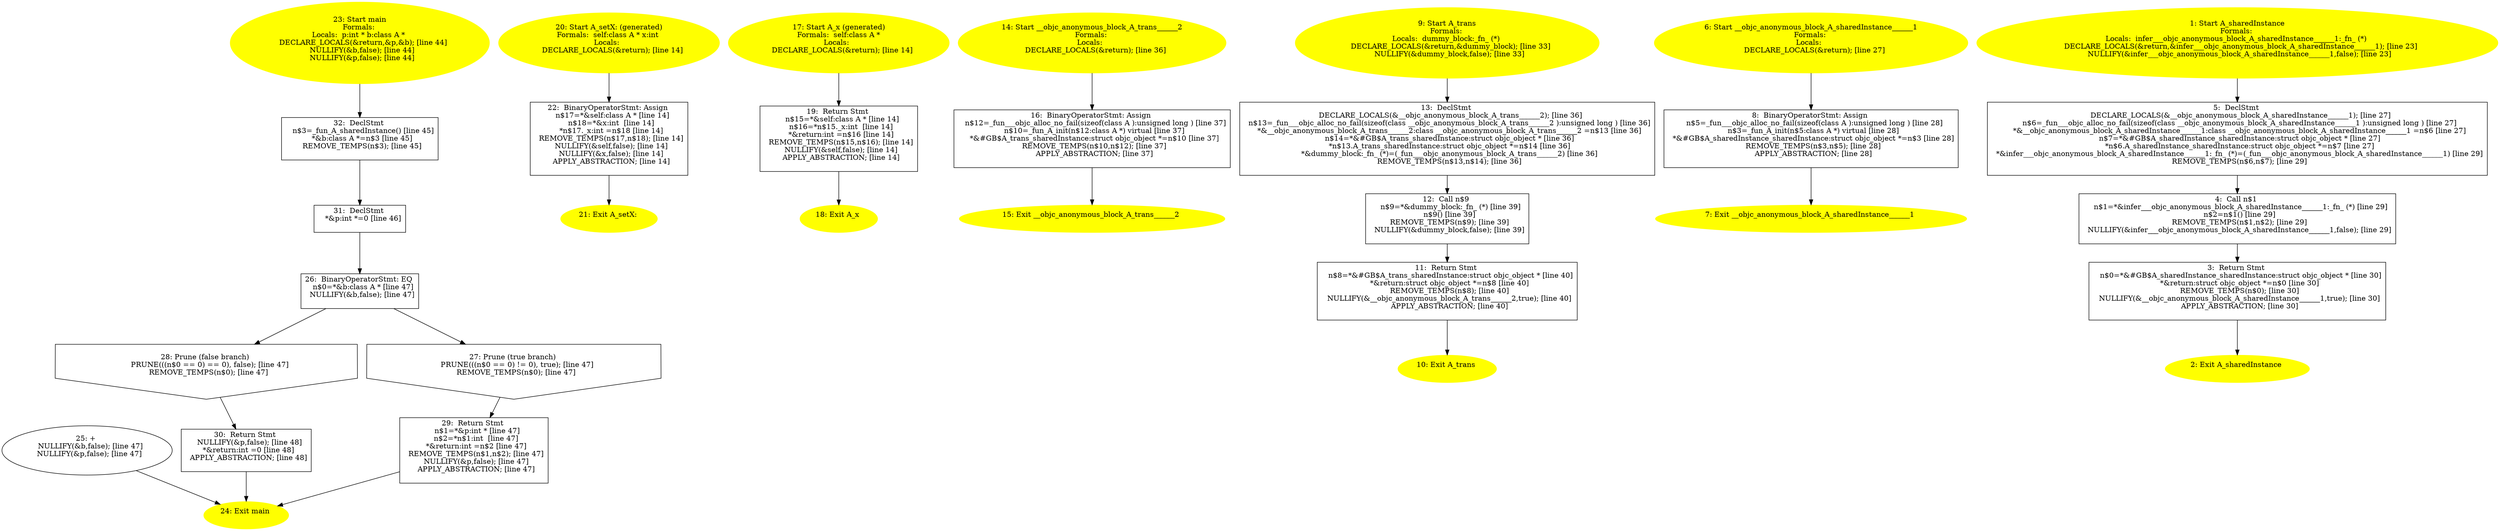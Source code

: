 digraph iCFG {
32 [label="32:  DeclStmt \n   n$3=_fun_A_sharedInstance() [line 45]\n  *&b:class A *=n$3 [line 45]\n  REMOVE_TEMPS(n$3); [line 45]\n " shape="box"]
	

	 32 -> 31 ;
31 [label="31:  DeclStmt \n   *&p:int *=0 [line 46]\n " shape="box"]
	

	 31 -> 26 ;
30 [label="30:  Return Stmt \n   NULLIFY(&p,false); [line 48]\n  *&return:int =0 [line 48]\n  APPLY_ABSTRACTION; [line 48]\n " shape="box"]
	

	 30 -> 24 ;
29 [label="29:  Return Stmt \n   n$1=*&p:int * [line 47]\n  n$2=*n$1:int  [line 47]\n  *&return:int =n$2 [line 47]\n  REMOVE_TEMPS(n$1,n$2); [line 47]\n  NULLIFY(&p,false); [line 47]\n  APPLY_ABSTRACTION; [line 47]\n " shape="box"]
	

	 29 -> 24 ;
28 [label="28: Prune (false branch) \n   PRUNE(((n$0 == 0) == 0), false); [line 47]\n  REMOVE_TEMPS(n$0); [line 47]\n " shape="invhouse"]
	

	 28 -> 30 ;
27 [label="27: Prune (true branch) \n   PRUNE(((n$0 == 0) != 0), true); [line 47]\n  REMOVE_TEMPS(n$0); [line 47]\n " shape="invhouse"]
	

	 27 -> 29 ;
26 [label="26:  BinaryOperatorStmt: EQ \n   n$0=*&b:class A * [line 47]\n  NULLIFY(&b,false); [line 47]\n " shape="box"]
	

	 26 -> 27 ;
	 26 -> 28 ;
25 [label="25: + \n   NULLIFY(&b,false); [line 47]\n  NULLIFY(&p,false); [line 47]\n " ]
	

	 25 -> 24 ;
24 [label="24: Exit main \n  " color=yellow style=filled]
	

23 [label="23: Start main\nFormals: \nLocals:  p:int * b:class A * \n   DECLARE_LOCALS(&return,&p,&b); [line 44]\n  NULLIFY(&b,false); [line 44]\n  NULLIFY(&p,false); [line 44]\n " color=yellow style=filled]
	

	 23 -> 32 ;
22 [label="22:  BinaryOperatorStmt: Assign \n   n$17=*&self:class A * [line 14]\n  n$18=*&x:int  [line 14]\n  *n$17._x:int =n$18 [line 14]\n  REMOVE_TEMPS(n$17,n$18); [line 14]\n  NULLIFY(&self,false); [line 14]\n  NULLIFY(&x,false); [line 14]\n  APPLY_ABSTRACTION; [line 14]\n " shape="box"]
	

	 22 -> 21 ;
21 [label="21: Exit A_setX: \n  " color=yellow style=filled]
	

20 [label="20: Start A_setX: (generated)\nFormals:  self:class A * x:int \nLocals:  \n   DECLARE_LOCALS(&return); [line 14]\n " color=yellow style=filled]
	

	 20 -> 22 ;
19 [label="19:  Return Stmt \n   n$15=*&self:class A * [line 14]\n  n$16=*n$15._x:int  [line 14]\n  *&return:int =n$16 [line 14]\n  REMOVE_TEMPS(n$15,n$16); [line 14]\n  NULLIFY(&self,false); [line 14]\n  APPLY_ABSTRACTION; [line 14]\n " shape="box"]
	

	 19 -> 18 ;
18 [label="18: Exit A_x \n  " color=yellow style=filled]
	

17 [label="17: Start A_x (generated)\nFormals:  self:class A *\nLocals:  \n   DECLARE_LOCALS(&return); [line 14]\n " color=yellow style=filled]
	

	 17 -> 19 ;
16 [label="16:  BinaryOperatorStmt: Assign \n   n$12=_fun___objc_alloc_no_fail(sizeof(class A ):unsigned long ) [line 37]\n  n$10=_fun_A_init(n$12:class A *) virtual [line 37]\n  *&#GB$A_trans_sharedInstance:struct objc_object *=n$10 [line 37]\n  REMOVE_TEMPS(n$10,n$12); [line 37]\n  APPLY_ABSTRACTION; [line 37]\n " shape="box"]
	

	 16 -> 15 ;
15 [label="15: Exit __objc_anonymous_block_A_trans______2 \n  " color=yellow style=filled]
	

14 [label="14: Start __objc_anonymous_block_A_trans______2\nFormals: \nLocals:  \n   DECLARE_LOCALS(&return); [line 36]\n " color=yellow style=filled]
	

	 14 -> 16 ;
13 [label="13:  DeclStmt \n   DECLARE_LOCALS(&__objc_anonymous_block_A_trans______2); [line 36]\n  n$13=_fun___objc_alloc_no_fail(sizeof(class __objc_anonymous_block_A_trans______2 ):unsigned long ) [line 36]\n  *&__objc_anonymous_block_A_trans______2:class __objc_anonymous_block_A_trans______2 =n$13 [line 36]\n  n$14=*&#GB$A_trans_sharedInstance:struct objc_object * [line 36]\n  *n$13.A_trans_sharedInstance:struct objc_object *=n$14 [line 36]\n  *&dummy_block:_fn_ (*)=(_fun___objc_anonymous_block_A_trans______2) [line 36]\n  REMOVE_TEMPS(n$13,n$14); [line 36]\n " shape="box"]
	

	 13 -> 12 ;
12 [label="12:  Call n$9 \n   n$9=*&dummy_block:_fn_ (*) [line 39]\n  n$9() [line 39]\n  REMOVE_TEMPS(n$9); [line 39]\n  NULLIFY(&dummy_block,false); [line 39]\n " shape="box"]
	

	 12 -> 11 ;
11 [label="11:  Return Stmt \n   n$8=*&#GB$A_trans_sharedInstance:struct objc_object * [line 40]\n  *&return:struct objc_object *=n$8 [line 40]\n  REMOVE_TEMPS(n$8); [line 40]\n  NULLIFY(&__objc_anonymous_block_A_trans______2,true); [line 40]\n  APPLY_ABSTRACTION; [line 40]\n " shape="box"]
	

	 11 -> 10 ;
10 [label="10: Exit A_trans \n  " color=yellow style=filled]
	

9 [label="9: Start A_trans\nFormals: \nLocals:  dummy_block:_fn_ (*) \n   DECLARE_LOCALS(&return,&dummy_block); [line 33]\n  NULLIFY(&dummy_block,false); [line 33]\n " color=yellow style=filled]
	

	 9 -> 13 ;
8 [label="8:  BinaryOperatorStmt: Assign \n   n$5=_fun___objc_alloc_no_fail(sizeof(class A ):unsigned long ) [line 28]\n  n$3=_fun_A_init(n$5:class A *) virtual [line 28]\n  *&#GB$A_sharedInstance_sharedInstance:struct objc_object *=n$3 [line 28]\n  REMOVE_TEMPS(n$3,n$5); [line 28]\n  APPLY_ABSTRACTION; [line 28]\n " shape="box"]
	

	 8 -> 7 ;
7 [label="7: Exit __objc_anonymous_block_A_sharedInstance______1 \n  " color=yellow style=filled]
	

6 [label="6: Start __objc_anonymous_block_A_sharedInstance______1\nFormals: \nLocals:  \n   DECLARE_LOCALS(&return); [line 27]\n " color=yellow style=filled]
	

	 6 -> 8 ;
5 [label="5:  DeclStmt \n   DECLARE_LOCALS(&__objc_anonymous_block_A_sharedInstance______1); [line 27]\n  n$6=_fun___objc_alloc_no_fail(sizeof(class __objc_anonymous_block_A_sharedInstance______1 ):unsigned long ) [line 27]\n  *&__objc_anonymous_block_A_sharedInstance______1:class __objc_anonymous_block_A_sharedInstance______1 =n$6 [line 27]\n  n$7=*&#GB$A_sharedInstance_sharedInstance:struct objc_object * [line 27]\n  *n$6.A_sharedInstance_sharedInstance:struct objc_object *=n$7 [line 27]\n  *&infer___objc_anonymous_block_A_sharedInstance______1:_fn_ (*)=(_fun___objc_anonymous_block_A_sharedInstance______1) [line 29]\n  REMOVE_TEMPS(n$6,n$7); [line 29]\n " shape="box"]
	

	 5 -> 4 ;
4 [label="4:  Call n$1 \n   n$1=*&infer___objc_anonymous_block_A_sharedInstance______1:_fn_ (*) [line 29]\n  n$2=n$1() [line 29]\n  REMOVE_TEMPS(n$1,n$2); [line 29]\n  NULLIFY(&infer___objc_anonymous_block_A_sharedInstance______1,false); [line 29]\n " shape="box"]
	

	 4 -> 3 ;
3 [label="3:  Return Stmt \n   n$0=*&#GB$A_sharedInstance_sharedInstance:struct objc_object * [line 30]\n  *&return:struct objc_object *=n$0 [line 30]\n  REMOVE_TEMPS(n$0); [line 30]\n  NULLIFY(&__objc_anonymous_block_A_sharedInstance______1,true); [line 30]\n  APPLY_ABSTRACTION; [line 30]\n " shape="box"]
	

	 3 -> 2 ;
2 [label="2: Exit A_sharedInstance \n  " color=yellow style=filled]
	

1 [label="1: Start A_sharedInstance\nFormals: \nLocals:  infer___objc_anonymous_block_A_sharedInstance______1:_fn_ (*) \n   DECLARE_LOCALS(&return,&infer___objc_anonymous_block_A_sharedInstance______1); [line 23]\n  NULLIFY(&infer___objc_anonymous_block_A_sharedInstance______1,false); [line 23]\n " color=yellow style=filled]
	

	 1 -> 5 ;
}
